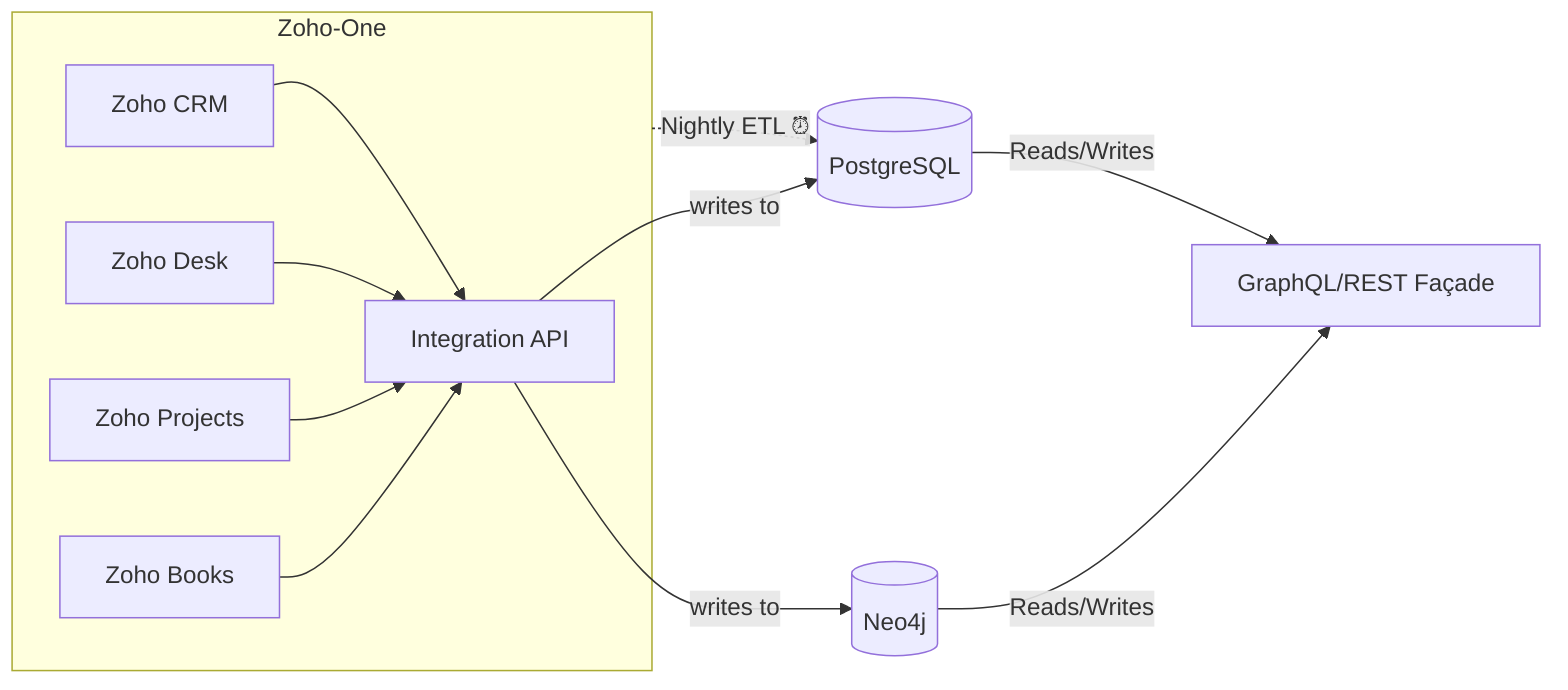 flowchart LR
  subgraph Zoho-One
    CRM[Zoho CRM] --> API[Integration API]
    Desk[Zoho Desk] --> API
    Proj[Zoho Projects] --> API
    Books[Zoho Books] --> API
  end
  API -->|writes to| PG[(PostgreSQL)]
  API -->|writes to| NG[(Neo4j)]
  Zoho-One -.->|Nightly ETL ⏰| PG
  PG -- Reads/Writes --> Facade[GraphQL/REST Façade]
  NG -- Reads/Writes --> Facade